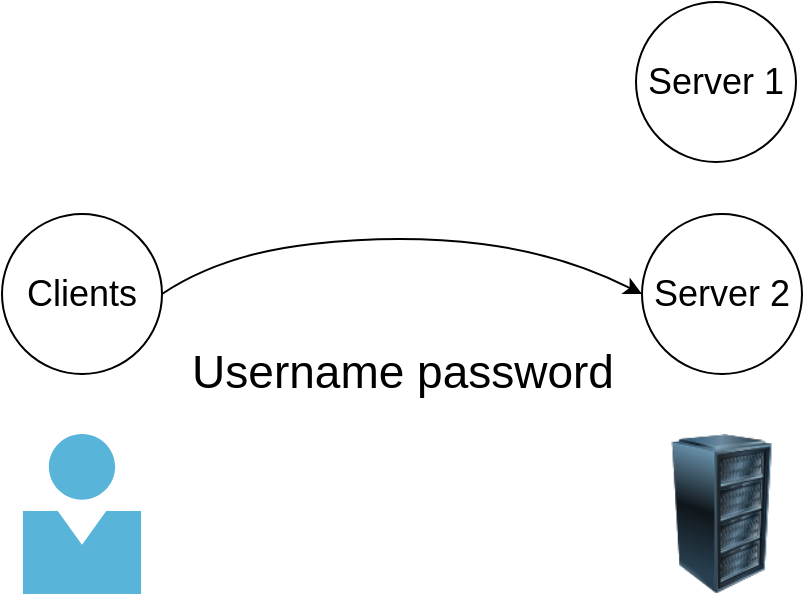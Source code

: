 <mxfile version="20.0.4" type="github"><diagram id="tzK2O9EjQciMJNp18Kq7" name="Page-1"><mxGraphModel dx="1093" dy="584" grid="0" gridSize="10" guides="1" tooltips="1" connect="1" arrows="1" fold="1" page="1" pageScale="1" pageWidth="827" pageHeight="1169" math="0" shadow="0"><root><mxCell id="0"/><mxCell id="1" parent="0"/><mxCell id="yg9Hq4c3Kw72aAmTzXiw-2" value="&lt;font style=&quot;font-size: 18px;&quot;&gt;Clients&lt;/font&gt;" style="ellipse;whiteSpace=wrap;html=1;aspect=fixed;" vertex="1" parent="1"><mxGeometry x="100" y="170" width="80" height="80" as="geometry"/></mxCell><mxCell id="yg9Hq4c3Kw72aAmTzXiw-3" value="" style="sketch=0;aspect=fixed;html=1;points=[];align=center;image;fontSize=12;image=img/lib/mscae/Person.svg;" vertex="1" parent="1"><mxGeometry x="110.4" y="280" width="59.2" height="80" as="geometry"/></mxCell><mxCell id="yg9Hq4c3Kw72aAmTzXiw-5" value="&lt;font style=&quot;font-size: 18px;&quot;&gt;Server 2&lt;/font&gt;" style="ellipse;whiteSpace=wrap;html=1;aspect=fixed;" vertex="1" parent="1"><mxGeometry x="420" y="170" width="80" height="80" as="geometry"/></mxCell><mxCell id="yg9Hq4c3Kw72aAmTzXiw-6" value="" style="curved=1;endArrow=classic;html=1;rounded=0;fontSize=23;exitX=1;exitY=0.5;exitDx=0;exitDy=0;entryX=0;entryY=0.5;entryDx=0;entryDy=0;" edge="1" parent="1" source="yg9Hq4c3Kw72aAmTzXiw-2" target="yg9Hq4c3Kw72aAmTzXiw-5"><mxGeometry width="50" height="50" relative="1" as="geometry"><mxPoint x="190" y="240" as="sourcePoint"/><mxPoint x="380" y="230" as="targetPoint"/><Array as="points"><mxPoint x="210" y="190"/><mxPoint x="300" y="180"/><mxPoint x="380" y="190"/></Array></mxGeometry></mxCell><mxCell id="yg9Hq4c3Kw72aAmTzXiw-8" value="" style="image;html=1;image=img/lib/clip_art/computers/Server_Rack_128x128.png;fontSize=23;" vertex="1" parent="1"><mxGeometry x="420" y="280" width="80" height="80" as="geometry"/></mxCell><mxCell id="yg9Hq4c3Kw72aAmTzXiw-9" value="Username password" style="text;html=1;resizable=0;autosize=1;align=center;verticalAlign=middle;points=[];fillColor=none;strokeColor=none;rounded=0;fontSize=23;" vertex="1" parent="1"><mxGeometry x="185" y="229" width="229" height="40" as="geometry"/></mxCell><mxCell id="yg9Hq4c3Kw72aAmTzXiw-10" value="&lt;font style=&quot;font-size: 18px;&quot;&gt;Server 1&lt;/font&gt;" style="ellipse;whiteSpace=wrap;html=1;aspect=fixed;" vertex="1" parent="1"><mxGeometry x="417" y="64" width="80" height="80" as="geometry"/></mxCell></root></mxGraphModel></diagram></mxfile>